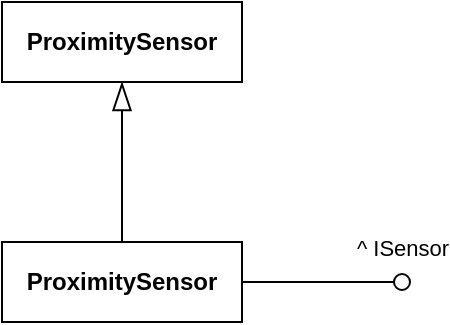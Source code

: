 <mxfile version="21.6.5" type="device">
  <diagram name="Page-1" id="ku0YH1FYylikK9vT5ajY">
    <mxGraphModel dx="864" dy="495" grid="1" gridSize="10" guides="1" tooltips="1" connect="1" arrows="1" fold="1" page="1" pageScale="1" pageWidth="1169" pageHeight="827" math="0" shadow="0">
      <root>
        <mxCell id="0" />
        <mxCell id="1" parent="0" />
        <mxCell id="ZbWDIFsLQdQXM80jOAVJ-3" value="&lt;b&gt;ProximitySensor&lt;/b&gt;" style="fontStyle=0;html=1;whiteSpace=wrap;" vertex="1" parent="1">
          <mxGeometry width="120" height="40" as="geometry" />
        </mxCell>
        <mxCell id="ZbWDIFsLQdQXM80jOAVJ-5" style="edgeStyle=orthogonalEdgeStyle;rounded=0;orthogonalLoop=1;jettySize=auto;html=1;exitX=0.5;exitY=0;exitDx=0;exitDy=0;entryX=0.5;entryY=1;entryDx=0;entryDy=0;endArrow=blockThin;endFill=0;endSize=12;" edge="1" parent="1" source="ZbWDIFsLQdQXM80jOAVJ-4" target="ZbWDIFsLQdQXM80jOAVJ-3">
          <mxGeometry relative="1" as="geometry" />
        </mxCell>
        <mxCell id="ZbWDIFsLQdQXM80jOAVJ-4" value="&lt;b&gt;ProximitySensor&lt;/b&gt;" style="fontStyle=0;html=1;whiteSpace=wrap;" vertex="1" parent="1">
          <mxGeometry y="120" width="120" height="40" as="geometry" />
        </mxCell>
        <mxCell id="ZbWDIFsLQdQXM80jOAVJ-6" value="^ ISensor" style="html=1;verticalAlign=top;labelBackgroundColor=none;startArrow=oval;startFill=0;startSize=8;endArrow=none;rounded=0;" edge="1" parent="1">
          <mxGeometry x="-1" y="-30" relative="1" as="geometry">
            <mxPoint x="200" y="140" as="sourcePoint" />
            <mxPoint x="120" y="140" as="targetPoint" />
            <mxPoint as="offset" />
          </mxGeometry>
        </mxCell>
      </root>
    </mxGraphModel>
  </diagram>
</mxfile>
